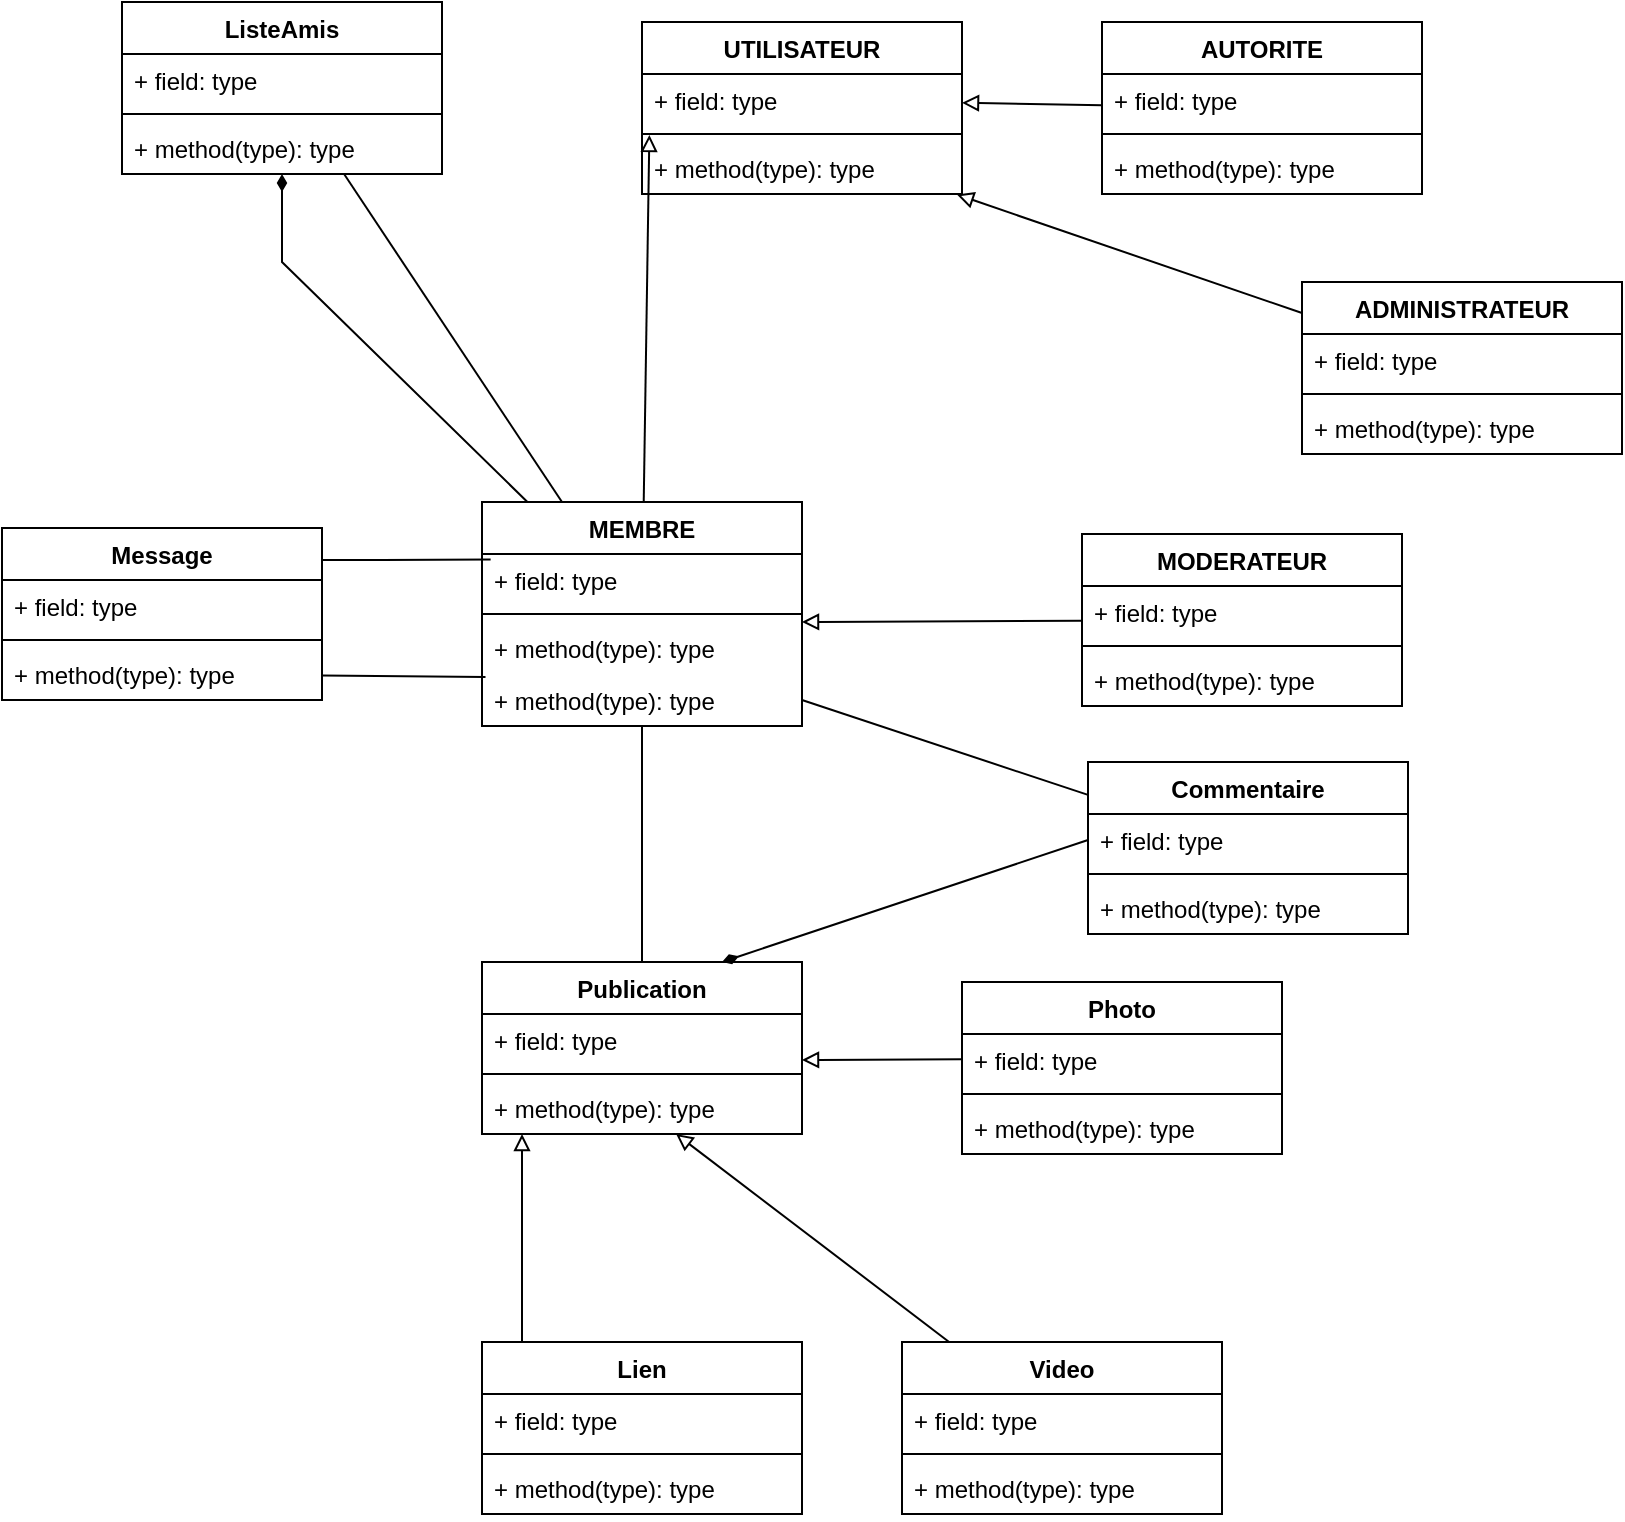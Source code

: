 <mxfile version="20.8.11" type="github">
  <diagram name="Page-1" id="nLd5oKzQ9gO693_rZfJg">
    <mxGraphModel dx="1927" dy="595" grid="1" gridSize="10" guides="1" tooltips="1" connect="1" arrows="1" fold="1" page="1" pageScale="1" pageWidth="827" pageHeight="1169" math="0" shadow="0">
      <root>
        <mxCell id="0" />
        <mxCell id="1" parent="0" />
        <mxCell id="KBeB1Mv37ap3J1wRYVuE-1" value="UTILISATEUR" style="swimlane;fontStyle=1;align=center;verticalAlign=top;childLayout=stackLayout;horizontal=1;startSize=26;horizontalStack=0;resizeParent=1;resizeParentMax=0;resizeLast=0;collapsible=1;marginBottom=0;" parent="1" vertex="1">
          <mxGeometry x="290" y="20" width="160" height="86" as="geometry" />
        </mxCell>
        <mxCell id="KBeB1Mv37ap3J1wRYVuE-2" value="+ field: type" style="text;strokeColor=none;fillColor=none;align=left;verticalAlign=top;spacingLeft=4;spacingRight=4;overflow=hidden;rotatable=0;points=[[0,0.5],[1,0.5]];portConstraint=eastwest;" parent="KBeB1Mv37ap3J1wRYVuE-1" vertex="1">
          <mxGeometry y="26" width="160" height="26" as="geometry" />
        </mxCell>
        <mxCell id="KBeB1Mv37ap3J1wRYVuE-3" value="" style="line;strokeWidth=1;fillColor=none;align=left;verticalAlign=middle;spacingTop=-1;spacingLeft=3;spacingRight=3;rotatable=0;labelPosition=right;points=[];portConstraint=eastwest;strokeColor=inherit;" parent="KBeB1Mv37ap3J1wRYVuE-1" vertex="1">
          <mxGeometry y="52" width="160" height="8" as="geometry" />
        </mxCell>
        <mxCell id="KBeB1Mv37ap3J1wRYVuE-4" value="+ method(type): type" style="text;strokeColor=none;fillColor=none;align=left;verticalAlign=top;spacingLeft=4;spacingRight=4;overflow=hidden;rotatable=0;points=[[0,0.5],[1,0.5]];portConstraint=eastwest;" parent="KBeB1Mv37ap3J1wRYVuE-1" vertex="1">
          <mxGeometry y="60" width="160" height="26" as="geometry" />
        </mxCell>
        <mxCell id="CkU59M2SKb6onxOzNVY_-23" style="edgeStyle=none;rounded=0;orthogonalLoop=1;jettySize=auto;html=1;endArrow=block;endFill=0;" edge="1" parent="1" source="KBeB1Mv37ap3J1wRYVuE-11" target="KBeB1Mv37ap3J1wRYVuE-2">
          <mxGeometry relative="1" as="geometry" />
        </mxCell>
        <mxCell id="KBeB1Mv37ap3J1wRYVuE-11" value="AUTORITE" style="swimlane;fontStyle=1;align=center;verticalAlign=top;childLayout=stackLayout;horizontal=1;startSize=26;horizontalStack=0;resizeParent=1;resizeParentMax=0;resizeLast=0;collapsible=1;marginBottom=0;" parent="1" vertex="1">
          <mxGeometry x="520" y="20" width="160" height="86" as="geometry" />
        </mxCell>
        <mxCell id="KBeB1Mv37ap3J1wRYVuE-12" value="+ field: type" style="text;strokeColor=none;fillColor=none;align=left;verticalAlign=top;spacingLeft=4;spacingRight=4;overflow=hidden;rotatable=0;points=[[0,0.5],[1,0.5]];portConstraint=eastwest;" parent="KBeB1Mv37ap3J1wRYVuE-11" vertex="1">
          <mxGeometry y="26" width="160" height="26" as="geometry" />
        </mxCell>
        <mxCell id="KBeB1Mv37ap3J1wRYVuE-13" value="" style="line;strokeWidth=1;fillColor=none;align=left;verticalAlign=middle;spacingTop=-1;spacingLeft=3;spacingRight=3;rotatable=0;labelPosition=right;points=[];portConstraint=eastwest;strokeColor=inherit;" parent="KBeB1Mv37ap3J1wRYVuE-11" vertex="1">
          <mxGeometry y="52" width="160" height="8" as="geometry" />
        </mxCell>
        <mxCell id="KBeB1Mv37ap3J1wRYVuE-14" value="+ method(type): type" style="text;strokeColor=none;fillColor=none;align=left;verticalAlign=top;spacingLeft=4;spacingRight=4;overflow=hidden;rotatable=0;points=[[0,0.5],[1,0.5]];portConstraint=eastwest;" parent="KBeB1Mv37ap3J1wRYVuE-11" vertex="1">
          <mxGeometry y="60" width="160" height="26" as="geometry" />
        </mxCell>
        <mxCell id="CkU59M2SKb6onxOzNVY_-20" style="edgeStyle=none;rounded=0;orthogonalLoop=1;jettySize=auto;html=1;endArrow=block;endFill=0;entryX=0.023;entryY=-0.136;entryDx=0;entryDy=0;entryPerimeter=0;" edge="1" parent="1" source="KBeB1Mv37ap3J1wRYVuE-15" target="KBeB1Mv37ap3J1wRYVuE-4">
          <mxGeometry relative="1" as="geometry" />
        </mxCell>
        <mxCell id="CkU59M2SKb6onxOzNVY_-60" style="edgeStyle=none;rounded=0;orthogonalLoop=1;jettySize=auto;html=1;endArrow=diamondThin;endFill=1;" edge="1" parent="1" source="KBeB1Mv37ap3J1wRYVuE-15" target="CkU59M2SKb6onxOzNVY_-57">
          <mxGeometry relative="1" as="geometry">
            <Array as="points">
              <mxPoint x="110" y="140" />
            </Array>
          </mxGeometry>
        </mxCell>
        <mxCell id="KBeB1Mv37ap3J1wRYVuE-15" value="MEMBRE" style="swimlane;fontStyle=1;align=center;verticalAlign=top;childLayout=stackLayout;horizontal=1;startSize=26;horizontalStack=0;resizeParent=1;resizeParentMax=0;resizeLast=0;collapsible=1;marginBottom=0;" parent="1" vertex="1">
          <mxGeometry x="210" y="260" width="160" height="112" as="geometry" />
        </mxCell>
        <mxCell id="KBeB1Mv37ap3J1wRYVuE-16" value="+ field: type" style="text;strokeColor=none;fillColor=none;align=left;verticalAlign=top;spacingLeft=4;spacingRight=4;overflow=hidden;rotatable=0;points=[[0,0.5],[1,0.5]];portConstraint=eastwest;" parent="KBeB1Mv37ap3J1wRYVuE-15" vertex="1">
          <mxGeometry y="26" width="160" height="26" as="geometry" />
        </mxCell>
        <mxCell id="KBeB1Mv37ap3J1wRYVuE-17" value="" style="line;strokeWidth=1;fillColor=none;align=left;verticalAlign=middle;spacingTop=-1;spacingLeft=3;spacingRight=3;rotatable=0;labelPosition=right;points=[];portConstraint=eastwest;strokeColor=inherit;" parent="KBeB1Mv37ap3J1wRYVuE-15" vertex="1">
          <mxGeometry y="52" width="160" height="8" as="geometry" />
        </mxCell>
        <mxCell id="KBeB1Mv37ap3J1wRYVuE-18" value="+ method(type): type" style="text;strokeColor=none;fillColor=none;align=left;verticalAlign=top;spacingLeft=4;spacingRight=4;overflow=hidden;rotatable=0;points=[[0,0.5],[1,0.5]];portConstraint=eastwest;" parent="KBeB1Mv37ap3J1wRYVuE-15" vertex="1">
          <mxGeometry y="60" width="160" height="26" as="geometry" />
        </mxCell>
        <mxCell id="CkU59M2SKb6onxOzNVY_-53" value="+ method(type): type" style="text;strokeColor=none;fillColor=none;align=left;verticalAlign=top;spacingLeft=4;spacingRight=4;overflow=hidden;rotatable=0;points=[[0,0.5],[1,0.5]];portConstraint=eastwest;" vertex="1" parent="KBeB1Mv37ap3J1wRYVuE-15">
          <mxGeometry y="86" width="160" height="26" as="geometry" />
        </mxCell>
        <mxCell id="CkU59M2SKb6onxOzNVY_-25" style="edgeStyle=none;rounded=0;orthogonalLoop=1;jettySize=auto;html=1;endArrow=block;endFill=0;entryX=1;entryY=0;entryDx=0;entryDy=0;entryPerimeter=0;" edge="1" parent="1" source="KBeB1Mv37ap3J1wRYVuE-19" target="KBeB1Mv37ap3J1wRYVuE-18">
          <mxGeometry relative="1" as="geometry">
            <mxPoint x="400" y="170" as="targetPoint" />
          </mxGeometry>
        </mxCell>
        <mxCell id="KBeB1Mv37ap3J1wRYVuE-19" value="MODERATEUR" style="swimlane;fontStyle=1;align=center;verticalAlign=top;childLayout=stackLayout;horizontal=1;startSize=26;horizontalStack=0;resizeParent=1;resizeParentMax=0;resizeLast=0;collapsible=1;marginBottom=0;" parent="1" vertex="1">
          <mxGeometry x="510" y="276" width="160" height="86" as="geometry" />
        </mxCell>
        <mxCell id="KBeB1Mv37ap3J1wRYVuE-20" value="+ field: type" style="text;strokeColor=none;fillColor=none;align=left;verticalAlign=top;spacingLeft=4;spacingRight=4;overflow=hidden;rotatable=0;points=[[0,0.5],[1,0.5]];portConstraint=eastwest;" parent="KBeB1Mv37ap3J1wRYVuE-19" vertex="1">
          <mxGeometry y="26" width="160" height="26" as="geometry" />
        </mxCell>
        <mxCell id="KBeB1Mv37ap3J1wRYVuE-21" value="" style="line;strokeWidth=1;fillColor=none;align=left;verticalAlign=middle;spacingTop=-1;spacingLeft=3;spacingRight=3;rotatable=0;labelPosition=right;points=[];portConstraint=eastwest;strokeColor=inherit;" parent="KBeB1Mv37ap3J1wRYVuE-19" vertex="1">
          <mxGeometry y="52" width="160" height="8" as="geometry" />
        </mxCell>
        <mxCell id="KBeB1Mv37ap3J1wRYVuE-22" value="+ method(type): type" style="text;strokeColor=none;fillColor=none;align=left;verticalAlign=top;spacingLeft=4;spacingRight=4;overflow=hidden;rotatable=0;points=[[0,0.5],[1,0.5]];portConstraint=eastwest;" parent="KBeB1Mv37ap3J1wRYVuE-19" vertex="1">
          <mxGeometry y="60" width="160" height="26" as="geometry" />
        </mxCell>
        <mxCell id="CkU59M2SKb6onxOzNVY_-22" style="edgeStyle=none;rounded=0;orthogonalLoop=1;jettySize=auto;html=1;entryX=0.984;entryY=1.01;entryDx=0;entryDy=0;entryPerimeter=0;endArrow=block;endFill=0;" edge="1" parent="1" source="KBeB1Mv37ap3J1wRYVuE-23" target="KBeB1Mv37ap3J1wRYVuE-4">
          <mxGeometry relative="1" as="geometry" />
        </mxCell>
        <mxCell id="KBeB1Mv37ap3J1wRYVuE-23" value="ADMINISTRATEUR" style="swimlane;fontStyle=1;align=center;verticalAlign=top;childLayout=stackLayout;horizontal=1;startSize=26;horizontalStack=0;resizeParent=1;resizeParentMax=0;resizeLast=0;collapsible=1;marginBottom=0;" parent="1" vertex="1">
          <mxGeometry x="620" y="150" width="160" height="86" as="geometry" />
        </mxCell>
        <mxCell id="KBeB1Mv37ap3J1wRYVuE-24" value="+ field: type" style="text;strokeColor=none;fillColor=none;align=left;verticalAlign=top;spacingLeft=4;spacingRight=4;overflow=hidden;rotatable=0;points=[[0,0.5],[1,0.5]];portConstraint=eastwest;" parent="KBeB1Mv37ap3J1wRYVuE-23" vertex="1">
          <mxGeometry y="26" width="160" height="26" as="geometry" />
        </mxCell>
        <mxCell id="KBeB1Mv37ap3J1wRYVuE-25" value="" style="line;strokeWidth=1;fillColor=none;align=left;verticalAlign=middle;spacingTop=-1;spacingLeft=3;spacingRight=3;rotatable=0;labelPosition=right;points=[];portConstraint=eastwest;strokeColor=inherit;" parent="KBeB1Mv37ap3J1wRYVuE-23" vertex="1">
          <mxGeometry y="52" width="160" height="8" as="geometry" />
        </mxCell>
        <mxCell id="KBeB1Mv37ap3J1wRYVuE-26" value="+ method(type): type" style="text;strokeColor=none;fillColor=none;align=left;verticalAlign=top;spacingLeft=4;spacingRight=4;overflow=hidden;rotatable=0;points=[[0,0.5],[1,0.5]];portConstraint=eastwest;" parent="KBeB1Mv37ap3J1wRYVuE-23" vertex="1">
          <mxGeometry y="60" width="160" height="26" as="geometry" />
        </mxCell>
        <mxCell id="CkU59M2SKb6onxOzNVY_-62" style="edgeStyle=none;rounded=0;orthogonalLoop=1;jettySize=auto;html=1;endArrow=none;endFill=0;" edge="1" parent="1" source="CkU59M2SKb6onxOzNVY_-30" target="CkU59M2SKb6onxOzNVY_-53">
          <mxGeometry relative="1" as="geometry" />
        </mxCell>
        <mxCell id="CkU59M2SKb6onxOzNVY_-30" value="Publication" style="swimlane;fontStyle=1;align=center;verticalAlign=top;childLayout=stackLayout;horizontal=1;startSize=26;horizontalStack=0;resizeParent=1;resizeParentMax=0;resizeLast=0;collapsible=1;marginBottom=0;" vertex="1" parent="1">
          <mxGeometry x="210" y="490" width="160" height="86" as="geometry" />
        </mxCell>
        <mxCell id="CkU59M2SKb6onxOzNVY_-31" value="+ field: type" style="text;strokeColor=none;fillColor=none;align=left;verticalAlign=top;spacingLeft=4;spacingRight=4;overflow=hidden;rotatable=0;points=[[0,0.5],[1,0.5]];portConstraint=eastwest;" vertex="1" parent="CkU59M2SKb6onxOzNVY_-30">
          <mxGeometry y="26" width="160" height="26" as="geometry" />
        </mxCell>
        <mxCell id="CkU59M2SKb6onxOzNVY_-32" value="" style="line;strokeWidth=1;fillColor=none;align=left;verticalAlign=middle;spacingTop=-1;spacingLeft=3;spacingRight=3;rotatable=0;labelPosition=right;points=[];portConstraint=eastwest;strokeColor=inherit;" vertex="1" parent="CkU59M2SKb6onxOzNVY_-30">
          <mxGeometry y="52" width="160" height="8" as="geometry" />
        </mxCell>
        <mxCell id="CkU59M2SKb6onxOzNVY_-33" value="+ method(type): type" style="text;strokeColor=none;fillColor=none;align=left;verticalAlign=top;spacingLeft=4;spacingRight=4;overflow=hidden;rotatable=0;points=[[0,0.5],[1,0.5]];portConstraint=eastwest;" vertex="1" parent="CkU59M2SKb6onxOzNVY_-30">
          <mxGeometry y="60" width="160" height="26" as="geometry" />
        </mxCell>
        <mxCell id="CkU59M2SKb6onxOzNVY_-48" style="edgeStyle=none;rounded=0;orthogonalLoop=1;jettySize=auto;html=1;endArrow=block;endFill=0;" edge="1" parent="1" source="CkU59M2SKb6onxOzNVY_-34" target="CkU59M2SKb6onxOzNVY_-33">
          <mxGeometry relative="1" as="geometry" />
        </mxCell>
        <mxCell id="CkU59M2SKb6onxOzNVY_-34" value="Video" style="swimlane;fontStyle=1;align=center;verticalAlign=top;childLayout=stackLayout;horizontal=1;startSize=26;horizontalStack=0;resizeParent=1;resizeParentMax=0;resizeLast=0;collapsible=1;marginBottom=0;" vertex="1" parent="1">
          <mxGeometry x="420" y="680" width="160" height="86" as="geometry" />
        </mxCell>
        <mxCell id="CkU59M2SKb6onxOzNVY_-35" value="+ field: type" style="text;strokeColor=none;fillColor=none;align=left;verticalAlign=top;spacingLeft=4;spacingRight=4;overflow=hidden;rotatable=0;points=[[0,0.5],[1,0.5]];portConstraint=eastwest;" vertex="1" parent="CkU59M2SKb6onxOzNVY_-34">
          <mxGeometry y="26" width="160" height="26" as="geometry" />
        </mxCell>
        <mxCell id="CkU59M2SKb6onxOzNVY_-36" value="" style="line;strokeWidth=1;fillColor=none;align=left;verticalAlign=middle;spacingTop=-1;spacingLeft=3;spacingRight=3;rotatable=0;labelPosition=right;points=[];portConstraint=eastwest;strokeColor=inherit;" vertex="1" parent="CkU59M2SKb6onxOzNVY_-34">
          <mxGeometry y="52" width="160" height="8" as="geometry" />
        </mxCell>
        <mxCell id="CkU59M2SKb6onxOzNVY_-37" value="+ method(type): type" style="text;strokeColor=none;fillColor=none;align=left;verticalAlign=top;spacingLeft=4;spacingRight=4;overflow=hidden;rotatable=0;points=[[0,0.5],[1,0.5]];portConstraint=eastwest;" vertex="1" parent="CkU59M2SKb6onxOzNVY_-34">
          <mxGeometry y="60" width="160" height="26" as="geometry" />
        </mxCell>
        <mxCell id="CkU59M2SKb6onxOzNVY_-47" style="edgeStyle=none;rounded=0;orthogonalLoop=1;jettySize=auto;html=1;endArrow=block;endFill=0;" edge="1" parent="1">
          <mxGeometry relative="1" as="geometry">
            <mxPoint x="230" y="680" as="sourcePoint" />
            <mxPoint x="230" y="576.0" as="targetPoint" />
          </mxGeometry>
        </mxCell>
        <mxCell id="CkU59M2SKb6onxOzNVY_-38" value="Lien" style="swimlane;fontStyle=1;align=center;verticalAlign=top;childLayout=stackLayout;horizontal=1;startSize=26;horizontalStack=0;resizeParent=1;resizeParentMax=0;resizeLast=0;collapsible=1;marginBottom=0;" vertex="1" parent="1">
          <mxGeometry x="210" y="680" width="160" height="86" as="geometry" />
        </mxCell>
        <mxCell id="CkU59M2SKb6onxOzNVY_-39" value="+ field: type" style="text;strokeColor=none;fillColor=none;align=left;verticalAlign=top;spacingLeft=4;spacingRight=4;overflow=hidden;rotatable=0;points=[[0,0.5],[1,0.5]];portConstraint=eastwest;" vertex="1" parent="CkU59M2SKb6onxOzNVY_-38">
          <mxGeometry y="26" width="160" height="26" as="geometry" />
        </mxCell>
        <mxCell id="CkU59M2SKb6onxOzNVY_-40" value="" style="line;strokeWidth=1;fillColor=none;align=left;verticalAlign=middle;spacingTop=-1;spacingLeft=3;spacingRight=3;rotatable=0;labelPosition=right;points=[];portConstraint=eastwest;strokeColor=inherit;" vertex="1" parent="CkU59M2SKb6onxOzNVY_-38">
          <mxGeometry y="52" width="160" height="8" as="geometry" />
        </mxCell>
        <mxCell id="CkU59M2SKb6onxOzNVY_-41" value="+ method(type): type" style="text;strokeColor=none;fillColor=none;align=left;verticalAlign=top;spacingLeft=4;spacingRight=4;overflow=hidden;rotatable=0;points=[[0,0.5],[1,0.5]];portConstraint=eastwest;" vertex="1" parent="CkU59M2SKb6onxOzNVY_-38">
          <mxGeometry y="60" width="160" height="26" as="geometry" />
        </mxCell>
        <mxCell id="CkU59M2SKb6onxOzNVY_-49" style="edgeStyle=none;rounded=0;orthogonalLoop=1;jettySize=auto;html=1;endArrow=block;endFill=0;" edge="1" parent="1">
          <mxGeometry relative="1" as="geometry">
            <mxPoint x="450" y="538.667" as="sourcePoint" />
            <mxPoint x="370" y="539" as="targetPoint" />
          </mxGeometry>
        </mxCell>
        <mxCell id="CkU59M2SKb6onxOzNVY_-42" value="Photo" style="swimlane;fontStyle=1;align=center;verticalAlign=top;childLayout=stackLayout;horizontal=1;startSize=26;horizontalStack=0;resizeParent=1;resizeParentMax=0;resizeLast=0;collapsible=1;marginBottom=0;" vertex="1" parent="1">
          <mxGeometry x="450" y="500" width="160" height="86" as="geometry" />
        </mxCell>
        <mxCell id="CkU59M2SKb6onxOzNVY_-43" value="+ field: type" style="text;strokeColor=none;fillColor=none;align=left;verticalAlign=top;spacingLeft=4;spacingRight=4;overflow=hidden;rotatable=0;points=[[0,0.5],[1,0.5]];portConstraint=eastwest;" vertex="1" parent="CkU59M2SKb6onxOzNVY_-42">
          <mxGeometry y="26" width="160" height="26" as="geometry" />
        </mxCell>
        <mxCell id="CkU59M2SKb6onxOzNVY_-44" value="" style="line;strokeWidth=1;fillColor=none;align=left;verticalAlign=middle;spacingTop=-1;spacingLeft=3;spacingRight=3;rotatable=0;labelPosition=right;points=[];portConstraint=eastwest;strokeColor=inherit;" vertex="1" parent="CkU59M2SKb6onxOzNVY_-42">
          <mxGeometry y="52" width="160" height="8" as="geometry" />
        </mxCell>
        <mxCell id="CkU59M2SKb6onxOzNVY_-45" value="+ method(type): type" style="text;strokeColor=none;fillColor=none;align=left;verticalAlign=top;spacingLeft=4;spacingRight=4;overflow=hidden;rotatable=0;points=[[0,0.5],[1,0.5]];portConstraint=eastwest;" vertex="1" parent="CkU59M2SKb6onxOzNVY_-42">
          <mxGeometry y="60" width="160" height="26" as="geometry" />
        </mxCell>
        <mxCell id="CkU59M2SKb6onxOzNVY_-54" value="ListeAmis" style="swimlane;fontStyle=1;align=center;verticalAlign=top;childLayout=stackLayout;horizontal=1;startSize=26;horizontalStack=0;resizeParent=1;resizeParentMax=0;resizeLast=0;collapsible=1;marginBottom=0;" vertex="1" parent="1">
          <mxGeometry x="30" y="10" width="160" height="86" as="geometry" />
        </mxCell>
        <mxCell id="CkU59M2SKb6onxOzNVY_-55" value="+ field: type" style="text;strokeColor=none;fillColor=none;align=left;verticalAlign=top;spacingLeft=4;spacingRight=4;overflow=hidden;rotatable=0;points=[[0,0.5],[1,0.5]];portConstraint=eastwest;" vertex="1" parent="CkU59M2SKb6onxOzNVY_-54">
          <mxGeometry y="26" width="160" height="26" as="geometry" />
        </mxCell>
        <mxCell id="CkU59M2SKb6onxOzNVY_-56" value="" style="line;strokeWidth=1;fillColor=none;align=left;verticalAlign=middle;spacingTop=-1;spacingLeft=3;spacingRight=3;rotatable=0;labelPosition=right;points=[];portConstraint=eastwest;strokeColor=inherit;" vertex="1" parent="CkU59M2SKb6onxOzNVY_-54">
          <mxGeometry y="52" width="160" height="8" as="geometry" />
        </mxCell>
        <mxCell id="CkU59M2SKb6onxOzNVY_-57" value="+ method(type): type" style="text;strokeColor=none;fillColor=none;align=left;verticalAlign=top;spacingLeft=4;spacingRight=4;overflow=hidden;rotatable=0;points=[[0,0.5],[1,0.5]];portConstraint=eastwest;" vertex="1" parent="CkU59M2SKb6onxOzNVY_-54">
          <mxGeometry y="60" width="160" height="26" as="geometry" />
        </mxCell>
        <mxCell id="CkU59M2SKb6onxOzNVY_-61" style="edgeStyle=none;rounded=0;orthogonalLoop=1;jettySize=auto;html=1;endArrow=none;endFill=0;exitX=0.25;exitY=0;exitDx=0;exitDy=0;entryX=0.695;entryY=1.01;entryDx=0;entryDy=0;entryPerimeter=0;" edge="1" parent="1" source="KBeB1Mv37ap3J1wRYVuE-15" target="CkU59M2SKb6onxOzNVY_-57">
          <mxGeometry relative="1" as="geometry">
            <mxPoint x="74" y="160" as="sourcePoint" />
            <mxPoint x="74" y="98" as="targetPoint" />
            <Array as="points" />
          </mxGeometry>
        </mxCell>
        <mxCell id="CkU59M2SKb6onxOzNVY_-68" style="edgeStyle=none;rounded=0;orthogonalLoop=1;jettySize=auto;html=1;entryX=1;entryY=0.5;entryDx=0;entryDy=0;endArrow=none;endFill=0;" edge="1" parent="1" source="CkU59M2SKb6onxOzNVY_-63" target="CkU59M2SKb6onxOzNVY_-53">
          <mxGeometry relative="1" as="geometry" />
        </mxCell>
        <mxCell id="CkU59M2SKb6onxOzNVY_-63" value="Commentaire" style="swimlane;fontStyle=1;align=center;verticalAlign=top;childLayout=stackLayout;horizontal=1;startSize=26;horizontalStack=0;resizeParent=1;resizeParentMax=0;resizeLast=0;collapsible=1;marginBottom=0;" vertex="1" parent="1">
          <mxGeometry x="513" y="390" width="160" height="86" as="geometry" />
        </mxCell>
        <mxCell id="CkU59M2SKb6onxOzNVY_-64" value="+ field: type" style="text;strokeColor=none;fillColor=none;align=left;verticalAlign=top;spacingLeft=4;spacingRight=4;overflow=hidden;rotatable=0;points=[[0,0.5],[1,0.5]];portConstraint=eastwest;" vertex="1" parent="CkU59M2SKb6onxOzNVY_-63">
          <mxGeometry y="26" width="160" height="26" as="geometry" />
        </mxCell>
        <mxCell id="CkU59M2SKb6onxOzNVY_-65" value="" style="line;strokeWidth=1;fillColor=none;align=left;verticalAlign=middle;spacingTop=-1;spacingLeft=3;spacingRight=3;rotatable=0;labelPosition=right;points=[];portConstraint=eastwest;strokeColor=inherit;" vertex="1" parent="CkU59M2SKb6onxOzNVY_-63">
          <mxGeometry y="52" width="160" height="8" as="geometry" />
        </mxCell>
        <mxCell id="CkU59M2SKb6onxOzNVY_-66" value="+ method(type): type" style="text;strokeColor=none;fillColor=none;align=left;verticalAlign=top;spacingLeft=4;spacingRight=4;overflow=hidden;rotatable=0;points=[[0,0.5],[1,0.5]];portConstraint=eastwest;" vertex="1" parent="CkU59M2SKb6onxOzNVY_-63">
          <mxGeometry y="60" width="160" height="26" as="geometry" />
        </mxCell>
        <mxCell id="CkU59M2SKb6onxOzNVY_-67" style="edgeStyle=none;rounded=0;orthogonalLoop=1;jettySize=auto;html=1;entryX=0.75;entryY=0;entryDx=0;entryDy=0;endArrow=diamondThin;endFill=1;exitX=0;exitY=0.5;exitDx=0;exitDy=0;" edge="1" parent="1" source="CkU59M2SKb6onxOzNVY_-64" target="CkU59M2SKb6onxOzNVY_-30">
          <mxGeometry relative="1" as="geometry" />
        </mxCell>
        <mxCell id="CkU59M2SKb6onxOzNVY_-77" style="rounded=0;orthogonalLoop=1;jettySize=auto;html=1;entryX=0.027;entryY=-0.048;entryDx=0;entryDy=0;entryPerimeter=0;endArrow=none;endFill=0;" edge="1" parent="1">
          <mxGeometry relative="1" as="geometry">
            <mxPoint x="130" y="289" as="sourcePoint" />
            <mxPoint x="214.32" y="288.752" as="targetPoint" />
            <Array as="points">
              <mxPoint x="160" y="289" />
            </Array>
          </mxGeometry>
        </mxCell>
        <mxCell id="CkU59M2SKb6onxOzNVY_-73" value="Message" style="swimlane;fontStyle=1;align=center;verticalAlign=top;childLayout=stackLayout;horizontal=1;startSize=26;horizontalStack=0;resizeParent=1;resizeParentMax=0;resizeLast=0;collapsible=1;marginBottom=0;" vertex="1" parent="1">
          <mxGeometry x="-30" y="273" width="160" height="86" as="geometry" />
        </mxCell>
        <mxCell id="CkU59M2SKb6onxOzNVY_-74" value="+ field: type" style="text;strokeColor=none;fillColor=none;align=left;verticalAlign=top;spacingLeft=4;spacingRight=4;overflow=hidden;rotatable=0;points=[[0,0.5],[1,0.5]];portConstraint=eastwest;" vertex="1" parent="CkU59M2SKb6onxOzNVY_-73">
          <mxGeometry y="26" width="160" height="26" as="geometry" />
        </mxCell>
        <mxCell id="CkU59M2SKb6onxOzNVY_-75" value="" style="line;strokeWidth=1;fillColor=none;align=left;verticalAlign=middle;spacingTop=-1;spacingLeft=3;spacingRight=3;rotatable=0;labelPosition=right;points=[];portConstraint=eastwest;strokeColor=inherit;" vertex="1" parent="CkU59M2SKb6onxOzNVY_-73">
          <mxGeometry y="52" width="160" height="8" as="geometry" />
        </mxCell>
        <mxCell id="CkU59M2SKb6onxOzNVY_-76" value="+ method(type): type" style="text;strokeColor=none;fillColor=none;align=left;verticalAlign=top;spacingLeft=4;spacingRight=4;overflow=hidden;rotatable=0;points=[[0,0.5],[1,0.5]];portConstraint=eastwest;" vertex="1" parent="CkU59M2SKb6onxOzNVY_-73">
          <mxGeometry y="60" width="160" height="26" as="geometry" />
        </mxCell>
        <mxCell id="CkU59M2SKb6onxOzNVY_-78" style="rounded=0;orthogonalLoop=1;jettySize=auto;html=1;endArrow=none;endFill=0;entryX=0.011;entryY=1.058;entryDx=0;entryDy=0;entryPerimeter=0;" edge="1" parent="1" source="CkU59M2SKb6onxOzNVY_-76" target="KBeB1Mv37ap3J1wRYVuE-18">
          <mxGeometry relative="1" as="geometry" />
        </mxCell>
      </root>
    </mxGraphModel>
  </diagram>
</mxfile>
